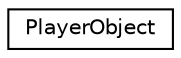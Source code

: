 digraph "Graphical Class Hierarchy"
{
  edge [fontname="Helvetica",fontsize="10",labelfontname="Helvetica",labelfontsize="10"];
  node [fontname="Helvetica",fontsize="10",shape=record];
  rankdir="LR";
  Node1 [label="PlayerObject",height=0.2,width=0.4,color="black", fillcolor="white", style="filled",URL="$classPlayerObject.html"];
}
